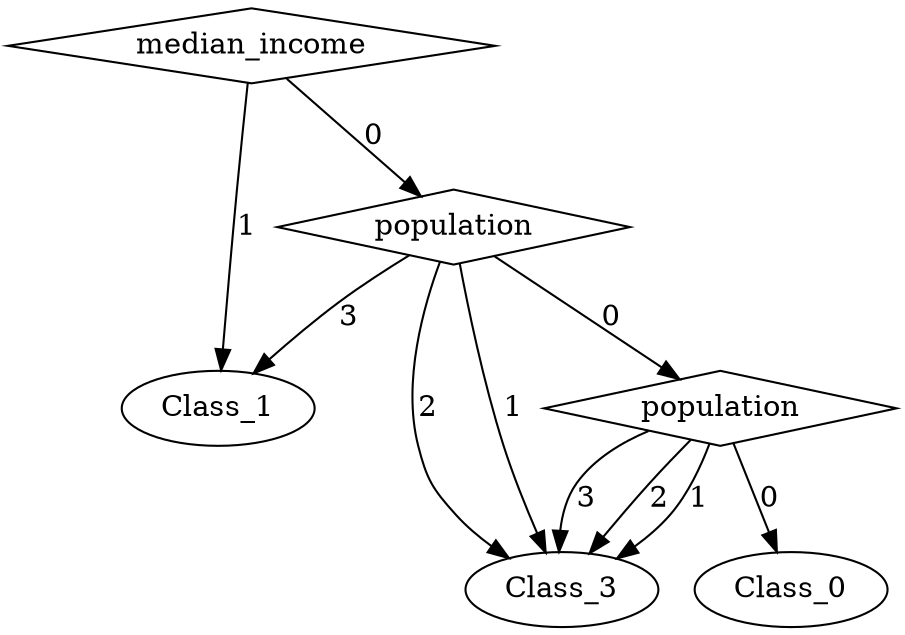 digraph {
node [label=Class_3,style=""] Class_3
node [label=Class_3,style=""] Class_3
node [label=Class_3,style=""] Class_3
node [label=Class_0,style=""] Class_0
node [label=Class_1,style=""] Class_1
node [label=Class_3,style=""] Class_3
node [label=Class_3,style=""] Class_3
node [label=Class_1,style=""] Class_1
node [label=population,shape="diamond",style=""] 2
node [label=population,shape="diamond",style=""] 1
node [label=median_income,shape="diamond",style=""] 0

2 -> Class_3 [label="3"]
2 -> Class_3 [label="2"]
2 -> Class_3 [label="1"]
2 -> Class_0 [label="0"]
1 -> Class_1 [label="3"]
1 -> Class_3 [label="2"]
1 -> Class_3 [label="1"]
1 -> 2 [label="0"]
0 -> Class_1 [label="1"]
0 -> 1 [label="0"]
}